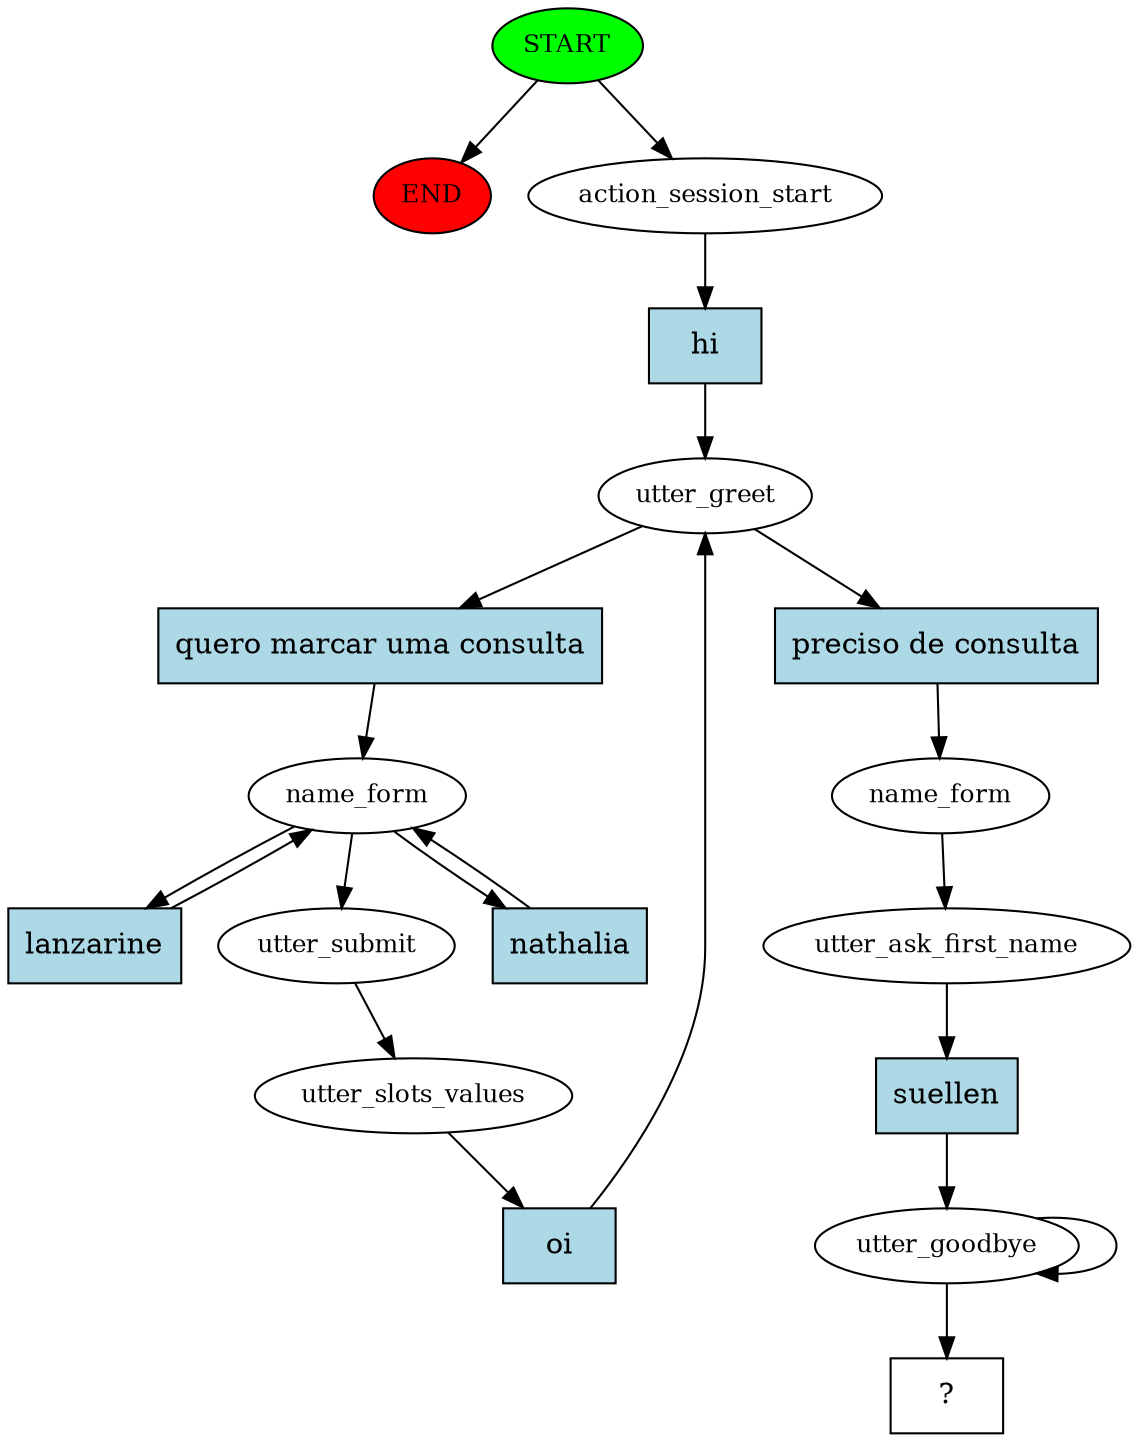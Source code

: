 digraph  {
0 [class="start active", fillcolor=green, fontsize=12, label=START, style=filled];
"-1" [class=end, fillcolor=red, fontsize=12, label=END, style=filled];
1 [class=active, fontsize=12, label=action_session_start];
2 [class=active, fontsize=12, label=utter_greet];
3 [class=active, fontsize=12, label=name_form];
6 [class=active, fontsize=12, label=utter_submit];
7 [class=active, fontsize=12, label=utter_slots_values];
9 [class=active, fontsize=12, label=name_form];
10 [class=active, fontsize=12, label=utter_ask_first_name];
11 [class=active, fontsize=12, label=utter_goodbye];
13 [class="intent dashed active", label="  ?  ", shape=rect];
14 [class="intent active", fillcolor=lightblue, label=hi, shape=rect, style=filled];
15 [class="intent active", fillcolor=lightblue, label="quero marcar uma consulta", shape=rect, style=filled];
16 [class="intent active", fillcolor=lightblue, label="preciso de consulta", shape=rect, style=filled];
17 [class="intent active", fillcolor=lightblue, label=nathalia, shape=rect, style=filled];
18 [class="intent active", fillcolor=lightblue, label=lanzarine, shape=rect, style=filled];
19 [class="intent active", fillcolor=lightblue, label=oi, shape=rect, style=filled];
20 [class="intent active", fillcolor=lightblue, label=suellen, shape=rect, style=filled];
0 -> "-1"  [class="", key=NONE, label=""];
0 -> 1  [class=active, key=NONE, label=""];
1 -> 14  [class=active, key=0];
2 -> 15  [class=active, key=0];
2 -> 16  [class=active, key=0];
3 -> 6  [class=active, key=NONE, label=""];
3 -> 17  [class=active, key=0];
3 -> 18  [class=active, key=0];
6 -> 7  [class=active, key=NONE, label=""];
7 -> 19  [class=active, key=0];
9 -> 10  [class=active, key=NONE, label=""];
10 -> 20  [class=active, key=0];
11 -> 13  [class=active, key=NONE, label=""];
11 -> 11  [class=active, key=NONE, label=""];
14 -> 2  [class=active, key=0];
15 -> 3  [class=active, key=0];
16 -> 9  [class=active, key=0];
17 -> 3  [class=active, key=0];
18 -> 3  [class=active, key=0];
19 -> 2  [class=active, key=0];
20 -> 11  [class=active, key=0];
}
